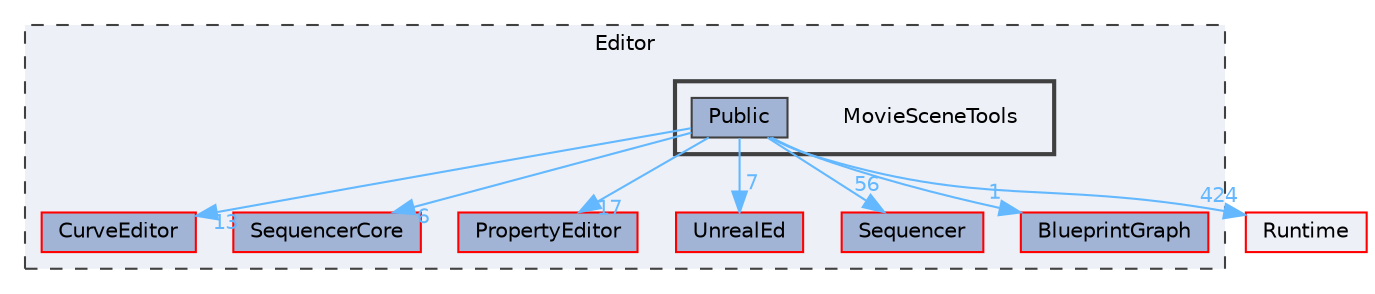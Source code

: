 digraph "MovieSceneTools"
{
 // INTERACTIVE_SVG=YES
 // LATEX_PDF_SIZE
  bgcolor="transparent";
  edge [fontname=Helvetica,fontsize=10,labelfontname=Helvetica,labelfontsize=10];
  node [fontname=Helvetica,fontsize=10,shape=box,height=0.2,width=0.4];
  compound=true
  subgraph clusterdir_b26507eead720464ba2ac6bbc6dcec5f {
    graph [ bgcolor="#edf0f7", pencolor="grey25", label="Editor", fontname=Helvetica,fontsize=10 style="filled,dashed", URL="dir_b26507eead720464ba2ac6bbc6dcec5f.html",tooltip=""]
  dir_07202d6a488872d86cc8b4e35f26942a [label="CurveEditor", fillcolor="#a2b4d6", color="red", style="filled", URL="dir_07202d6a488872d86cc8b4e35f26942a.html",tooltip=""];
  dir_686cc12b416cf73f5edcbcb3f53c90c9 [label="SequencerCore", fillcolor="#a2b4d6", color="red", style="filled", URL="dir_686cc12b416cf73f5edcbcb3f53c90c9.html",tooltip=""];
  dir_d1fe7a7be36f79b0b0b08c66e8a279df [label="PropertyEditor", fillcolor="#a2b4d6", color="red", style="filled", URL="dir_d1fe7a7be36f79b0b0b08c66e8a279df.html",tooltip=""];
  dir_d6dfe71a46de762e5d5df277eaa495c7 [label="UnrealEd", fillcolor="#a2b4d6", color="red", style="filled", URL="dir_d6dfe71a46de762e5d5df277eaa495c7.html",tooltip=""];
  dir_ffaaa7186d986781bd19cdbd716255b4 [label="Sequencer", fillcolor="#a2b4d6", color="red", style="filled", URL="dir_ffaaa7186d986781bd19cdbd716255b4.html",tooltip=""];
  dir_6f9ff4717e5c801c32ad76358bc5c18a [label="BlueprintGraph", fillcolor="#a2b4d6", color="red", style="filled", URL="dir_6f9ff4717e5c801c32ad76358bc5c18a.html",tooltip=""];
  subgraph clusterdir_f6360ebcadc36d5addb92556b5523cc9 {
    graph [ bgcolor="#edf0f7", pencolor="grey25", label="", fontname=Helvetica,fontsize=10 style="filled,bold", URL="dir_f6360ebcadc36d5addb92556b5523cc9.html",tooltip=""]
    dir_f6360ebcadc36d5addb92556b5523cc9 [shape=plaintext, label="MovieSceneTools"];
  dir_43728ba3afec409bb09a4e4296ee8bef [label="Public", fillcolor="#a2b4d6", color="grey25", style="filled", URL="dir_43728ba3afec409bb09a4e4296ee8bef.html",tooltip=""];
  }
  }
  dir_7536b172fbd480bfd146a1b1acd6856b [label="Runtime", fillcolor="#edf0f7", color="red", style="filled", URL="dir_7536b172fbd480bfd146a1b1acd6856b.html",tooltip=""];
  dir_43728ba3afec409bb09a4e4296ee8bef->dir_07202d6a488872d86cc8b4e35f26942a [headlabel="13", labeldistance=1.5 headhref="dir_000924_000273.html" href="dir_000924_000273.html" color="steelblue1" fontcolor="steelblue1"];
  dir_43728ba3afec409bb09a4e4296ee8bef->dir_686cc12b416cf73f5edcbcb3f53c90c9 [headlabel="6", labeldistance=1.5 headhref="dir_000924_001015.html" href="dir_000924_001015.html" color="steelblue1" fontcolor="steelblue1"];
  dir_43728ba3afec409bb09a4e4296ee8bef->dir_6f9ff4717e5c801c32ad76358bc5c18a [headlabel="1", labeldistance=1.5 headhref="dir_000924_000103.html" href="dir_000924_000103.html" color="steelblue1" fontcolor="steelblue1"];
  dir_43728ba3afec409bb09a4e4296ee8bef->dir_7536b172fbd480bfd146a1b1acd6856b [headlabel="424", labeldistance=1.5 headhref="dir_000924_000984.html" href="dir_000924_000984.html" color="steelblue1" fontcolor="steelblue1"];
  dir_43728ba3afec409bb09a4e4296ee8bef->dir_d1fe7a7be36f79b0b0b08c66e8a279df [headlabel="17", labeldistance=1.5 headhref="dir_000924_000781.html" href="dir_000924_000781.html" color="steelblue1" fontcolor="steelblue1"];
  dir_43728ba3afec409bb09a4e4296ee8bef->dir_d6dfe71a46de762e5d5df277eaa495c7 [headlabel="7", labeldistance=1.5 headhref="dir_000924_001226.html" href="dir_000924_001226.html" color="steelblue1" fontcolor="steelblue1"];
  dir_43728ba3afec409bb09a4e4296ee8bef->dir_ffaaa7186d986781bd19cdbd716255b4 [headlabel="56", labeldistance=1.5 headhref="dir_000924_001014.html" href="dir_000924_001014.html" color="steelblue1" fontcolor="steelblue1"];
}
